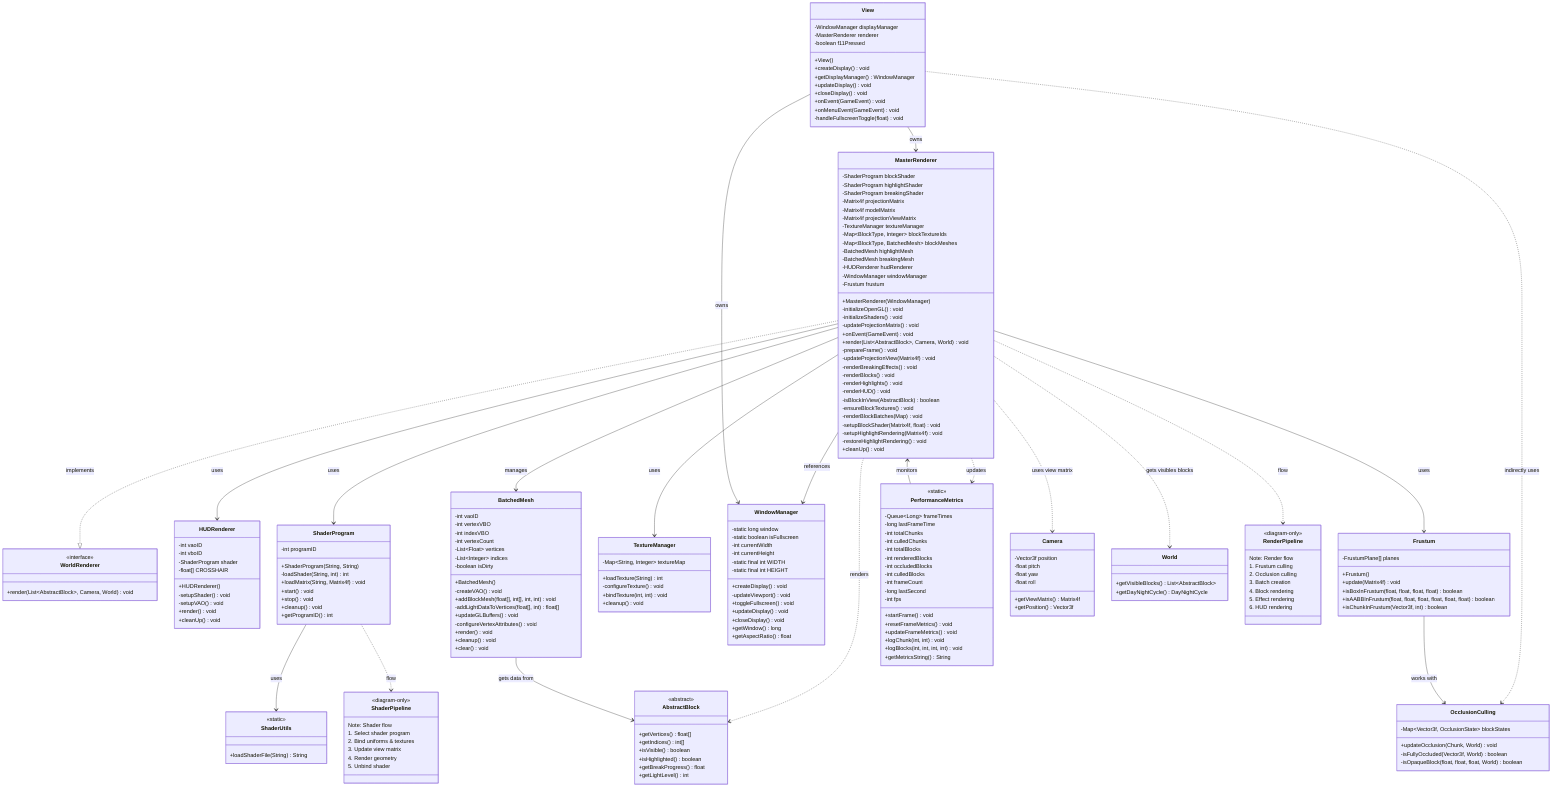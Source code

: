 classDiagram
    %% Core Interface
    class WorldRenderer {
        <<interface>>
        +render(List~AbstractBlock~, Camera, World) void
    }
    
    %% Core Renderer
    class MasterRenderer {
        -ShaderProgram blockShader
        -ShaderProgram highlightShader
        -ShaderProgram breakingShader
        -Matrix4f projectionMatrix
        -Matrix4f modelMatrix
        -Matrix4f projectionViewMatrix
        -TextureManager textureManager
        -Map~BlockType, Integer~ blockTextureIds
        -Map~BlockType, BatchedMesh~ blockMeshes
        -BatchedMesh highlightMesh
        -BatchedMesh breakingMesh
        -HUDRenderer hudRenderer
        -WindowManager windowManager
        -Frustum frustum
        +MasterRenderer(WindowManager)
        -initializeOpenGL() void
        -initializeShaders() void
        -updateProjectionMatrix() void
        +onEvent(GameEvent) void
        +render(List~AbstractBlock~, Camera, World) void
        -prepareFrame() void
        -updateProjectionView(Matrix4f) void
        -renderBreakingEffects() void
        -renderBlocks() void
        -renderHighlights() void
        -renderHUD() void
        -isBlockInView(AbstractBlock) boolean
        -ensureBlockTextures() void
        -renderBlockBatches(Map) void
        -setupBlockShader(Matrix4f, float) void
        -setupHighlightRendering(Matrix4f) void
        -restoreHighlightRendering() void
        +cleanUp() void
    }
    
    %% Supporting Renderers
    class HUDRenderer {
        -int vaoID
        -int vboID
        -ShaderProgram shader
        -float[] CROSSHAIR
        +HUDRenderer()
        -setupShader() void
        -setupVAO() void
        +render() void
        +cleanUp() void
    }
    
    %% Geometry Management
    class BatchedMesh {
        -int vaoID
        -int vertexVBO
        -int indexVBO
        -int vertexCount
        -List~Float~ vertices
        -List~Integer~ indices
        -boolean isDirty
        +BatchedMesh()
        -createVAO() void
        +addBlockMesh(float[], int[], int, int) void
        -addLightDataToVertices(float[], int) float[]
        +updateGLBuffers() void
        -configureVertexAttributes() void
        +render() void
        +cleanup() void
        +clear() void
    }
    
    %% Shader System
    class ShaderProgram {
        -int programID
        +ShaderProgram(String, String)
        -loadShader(String, int) int
        +loadMatrix(String, Matrix4f) void
        +start() void
        +stop() void
        +cleanup() void
        +getProgramID() int
    }
    
    class ShaderUtils {
        <<static>>
        +loadShaderFile(String) String
    }
    
    %% Resource Management
    class TextureManager {
        -Map~String, Integer~ textureMap
        +loadTexture(String) int
        -configureTexture() void
        +bindTexture(int, int) void
        +cleanup() void
    }
    
    %% Window Management
    class WindowManager {
        -static long window
        -static boolean isFullscreen
        -int currentWidth
        -int currentHeight
        -static final int WIDTH
        -static final int HEIGHT
        +createDisplay() void
        -updateViewport() void
        +toggleFullscreen() void
        +updateDisplay() void
        +closeDisplay() void
        +getWindow() long
        +getAspectRatio() float
    }
    
    %% View Components
    class View {
        -WindowManager displayManager
        -MasterRenderer renderer
        -boolean f11Pressed
        +View()
        +createDisplay() void
        +getDisplayManager() WindowManager
        +updateDisplay() void
        +closeDisplay() void
        +onEvent(GameEvent) void
        +onMenuEvent(GameEvent) void
        -handleFullscreenToggle(float) void
    }
    
    %% Rendering Optimizations
    class Frustum {
        -FrustumPlane[] planes
        +Frustum()
        +update(Matrix4f) void
        +isBoxInFrustum(float, float, float, float) boolean
        +isAABBInFrustum(float, float, float, float, float, float) boolean
        +isChunkInFrustum(Vector3f, int) boolean
    }
    
    %% Occlusion System
    class OcclusionCulling {
        -Map~Vector3f, OcclusionState~ blockStates
        +updateOcclusion(Chunk, World) void
        -isFullyOccluded(Vector3f, World) boolean
        -isOpaqueBlock(float, float, float, World) boolean
    }
    
    %% Performance Monitoring
    class PerformanceMetrics {
        <<static>>
        -Queue~Long~ frameTimes
        -long lastFrameTime
        -int totalChunks
        -int culledChunks
        -int totalBlocks
        -int renderedBlocks
        -int occludedBlocks
        -int culledBlocks
        -int frameCount
        -long lastSecond
        -int fps
        +startFrame() void
        +resetFrameMetrics() void
        +updateFrameMetrics() void
        +logChunk(int, int) void
        +logBlocks(int, int, int, int) void
        +getMetricsString() String
    }
    
    %% Block System (for context)
    class AbstractBlock {
        <<abstract>>
        +getVertices() float[]
        +getIndices() int[]
        +isVisible() boolean
        +isHighlighted() boolean
        +getBreakProgress() float
        +getLightLevel() int
    }
    
    %% Camera System (for context)
    class Camera {
        -Vector3f position
        -float pitch
        -float yaw
        -float roll
        +getViewMatrix() Matrix4f
        +getPosition() Vector3f
    }
    
    %% World System (for context)
    class World {
        +getVisibleBlocks() List~AbstractBlock~
        +getDayNightCycle() DayNightCycle
    }
    
    %% Shader Pipeline
    class ShaderPipeline {
        <<diagram-only>>
        Note: Shader flow
        1. Select shader program
        2. Bind uniforms & textures
        3. Update view matrix
        4. Render geometry
        5. Unbind shader
    }
    
    %% Render Pipeline
    class RenderPipeline {
        <<diagram-only>>
        Note: Render flow
        1. Frustum culling
        2. Occlusion culling
        3. Batch creation
        4. Block rendering
        5. Effect rendering
        6. HUD rendering
    }
    
    %% Relationships
    MasterRenderer ..|> WorldRenderer : implements
    MasterRenderer --> ShaderProgram : uses
    MasterRenderer --> TextureManager : uses
    MasterRenderer --> BatchedMesh : manages
    MasterRenderer --> HUDRenderer : uses
    MasterRenderer --> WindowManager : references
    MasterRenderer --> Frustum : uses
    MasterRenderer ..> PerformanceMetrics : updates
    MasterRenderer ..> AbstractBlock : renders
    MasterRenderer ..> Camera : uses view matrix
    MasterRenderer ..> World : gets visibles blocks
    
    View --> WindowManager : owns
    View --> MasterRenderer : owns
    View ..> OcclusionCulling : indirectly uses
    
    ShaderProgram --> ShaderUtils : uses
    ShaderProgram ..> ShaderPipeline : flow
    
    MasterRenderer ..> RenderPipeline : flow
    
    Frustum --> OcclusionCulling : works with
    
    BatchedMesh --> AbstractBlock : gets data from
    
    PerformanceMetrics --> MasterRenderer : monitors